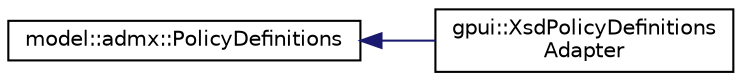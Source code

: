 digraph "Graphical Class Hierarchy"
{
 // LATEX_PDF_SIZE
  edge [fontname="Helvetica",fontsize="10",labelfontname="Helvetica",labelfontsize="10"];
  node [fontname="Helvetica",fontsize="10",shape=record];
  rankdir="LR";
  Node0 [label="model::admx::PolicyDefinitions",height=0.2,width=0.4,color="black", fillcolor="white", style="filled",URL="$classmodel_1_1admx_1_1_policy_definitions.html",tooltip="The PolicyDefinitions class The PolicyDefinitions element is the document element for an ...."];
  Node0 -> Node1 [dir="back",color="midnightblue",fontsize="10",style="solid",fontname="Helvetica"];
  Node1 [label="gpui::XsdPolicyDefinitions\lAdapter",height=0.2,width=0.4,color="black", fillcolor="white", style="filled",URL="$classgpui_1_1_xsd_policy_definitions_adapter.html",tooltip=" "];
}
